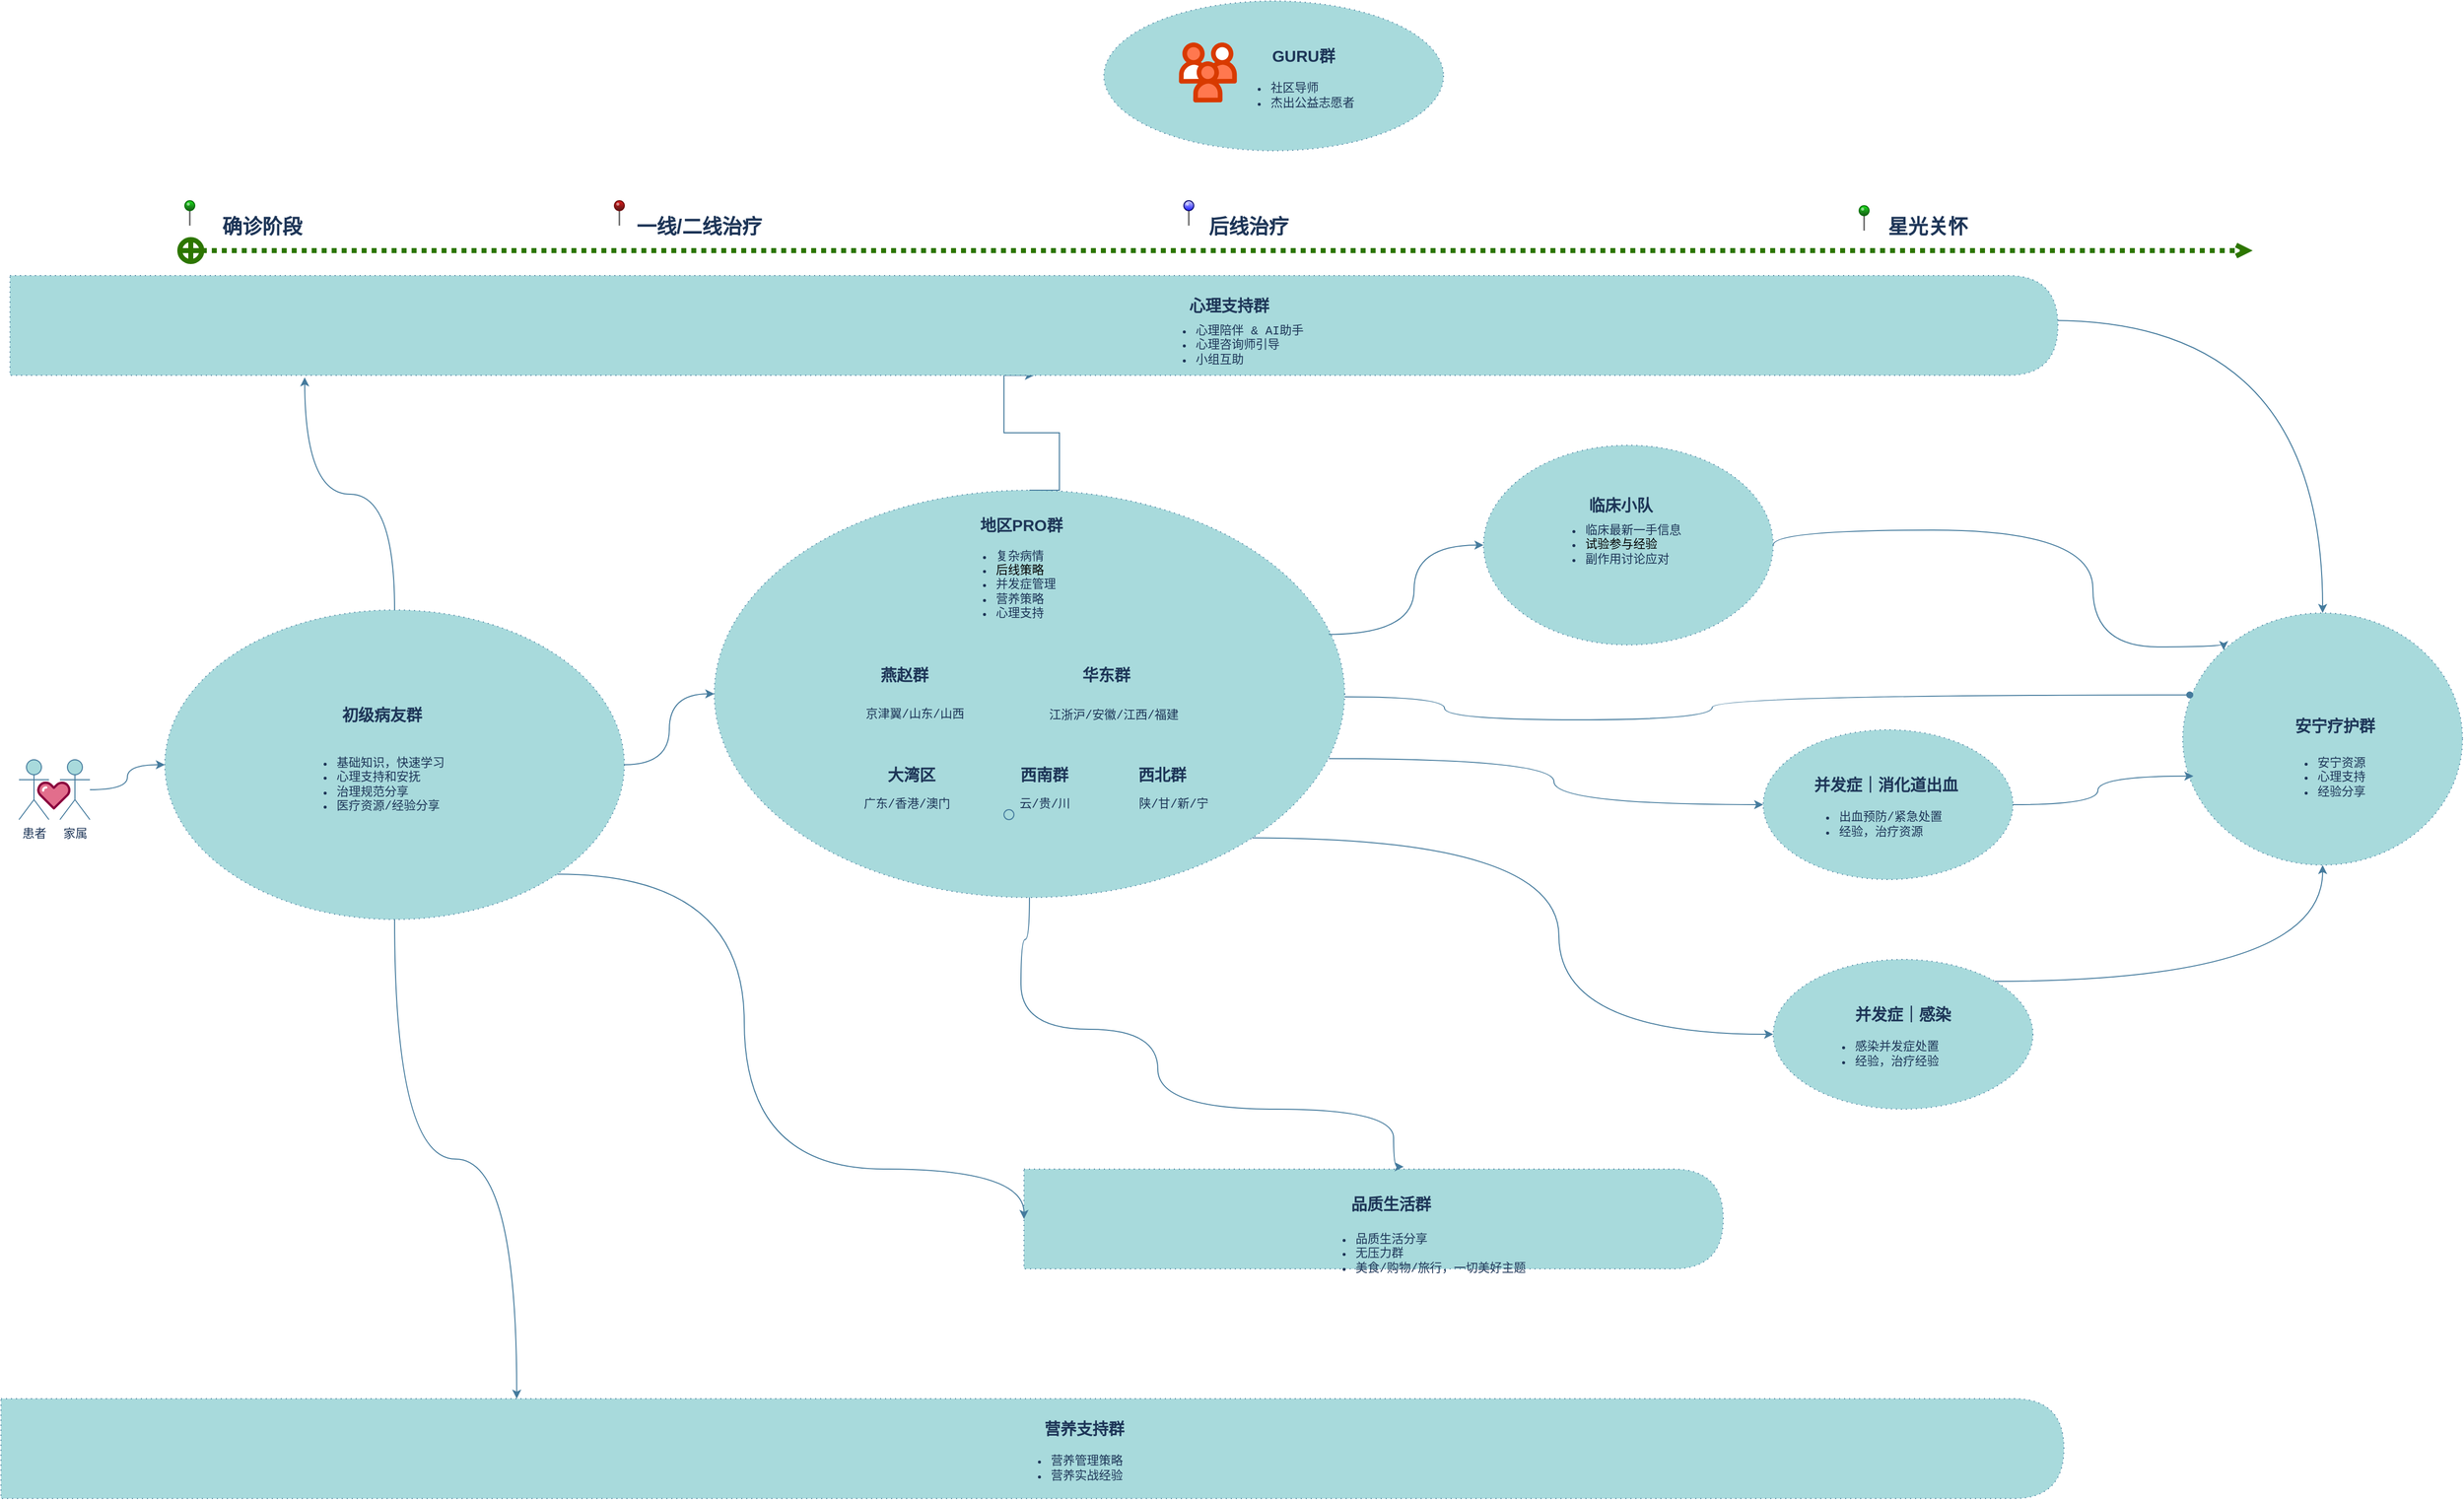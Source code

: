 <mxfile version="28.2.2">
  <diagram name="第 1 页" id="ONQ_GF-xP0x4ZCpnbo76">
    <mxGraphModel dx="3295" dy="2917" grid="0" gridSize="10" guides="1" tooltips="1" connect="1" arrows="1" fold="1" page="1" pageScale="1" pageWidth="827" pageHeight="1169" math="0" shadow="0">
      <root>
        <mxCell id="0" />
        <mxCell id="1" parent="0" />
        <mxCell id="OjFr8VCKTWFn-IBEbzEM-61" value="" style="group;labelBackgroundColor=none;fontColor=#1D3557;" vertex="1" connectable="0" parent="1">
          <mxGeometry x="280" y="-550" width="350" height="150" as="geometry" />
        </mxCell>
        <mxCell id="OjFr8VCKTWFn-IBEbzEM-62" value="" style="ellipse;whiteSpace=wrap;html=1;dashed=1;dashPattern=1 4;labelBackgroundColor=none;fillColor=#A8DADC;strokeColor=#457B9D;fontColor=#1D3557;" vertex="1" parent="OjFr8VCKTWFn-IBEbzEM-61">
          <mxGeometry width="340" height="150" as="geometry" />
        </mxCell>
        <mxCell id="OjFr8VCKTWFn-IBEbzEM-63" value="GURU群" style="text;strokeColor=none;align=center;fillColor=none;html=1;verticalAlign=middle;whiteSpace=wrap;rounded=0;fontColor=#1D3557;fontStyle=1;fontSize=16;labelBackgroundColor=none;" vertex="1" parent="OjFr8VCKTWFn-IBEbzEM-61">
          <mxGeometry x="86.763" y="40" width="226.471" height="30" as="geometry" />
        </mxCell>
        <mxCell id="OjFr8VCKTWFn-IBEbzEM-64" value="&lt;ul&gt;&lt;li&gt;社区导师&lt;/li&gt;&lt;li&gt;杰出公益志愿者&lt;/li&gt;&lt;/ul&gt;" style="text;strokeColor=none;align=left;fillColor=none;html=1;verticalAlign=middle;whiteSpace=wrap;rounded=0;fontFamily=Courier New;labelBackgroundColor=none;fontColor=#1D3557;" vertex="1" parent="OjFr8VCKTWFn-IBEbzEM-61">
          <mxGeometry x="124.508" y="80" width="205.882" height="30" as="geometry" />
        </mxCell>
        <mxCell id="OjFr8VCKTWFn-IBEbzEM-66" value="" style="points=[];aspect=fixed;html=1;align=center;shadow=0;dashed=0;fillColor=#A8DADC;strokeColor=none;shape=mxgraph.alibaba_cloud.analyticdb_for_postgresql;labelBackgroundColor=none;fontColor=#1D3557;" vertex="1" parent="OjFr8VCKTWFn-IBEbzEM-61">
          <mxGeometry x="59.999" y="50.25" width="43.224" height="42.706" as="geometry" />
        </mxCell>
        <mxCell id="OjFr8VCKTWFn-IBEbzEM-73" value="" style="points=[];aspect=fixed;html=1;align=center;shadow=0;dashed=0;fillColor=#A8DADC;strokeColor=none;shape=mxgraph.alibaba_cloud.analyticdb_for_postgresql;fontColor=#1D3557;labelBackgroundColor=none;" vertex="1" parent="OjFr8VCKTWFn-IBEbzEM-61">
          <mxGeometry x="60.006" y="46.85" width="50.1" height="49.5" as="geometry" />
        </mxCell>
        <mxCell id="OjFr8VCKTWFn-IBEbzEM-88" value="" style="verticalLabelPosition=bottom;aspect=fixed;html=1;shape=mxgraph.salesforce.employees;fillColorStyles=fillColor2,fillColor3,fillColor4;fillColor2=#d83a00;fillColor3=#ff784f;fillColor4=#ffffff;fillColor=none;strokeColor=none;fontColor=#1D3557;" vertex="1" parent="OjFr8VCKTWFn-IBEbzEM-61">
          <mxGeometry x="75" y="41.6" width="58.2" height="60" as="geometry" />
        </mxCell>
        <mxCell id="OjFr8VCKTWFn-IBEbzEM-21" value="" style="ellipse;whiteSpace=wrap;html=1;dashed=1;dashPattern=1 4;labelBackgroundColor=none;fillColor=#A8DADC;strokeColor=#457B9D;fontColor=#1D3557;" vertex="1" parent="1">
          <mxGeometry x="-110" y="-60" width="631" height="408" as="geometry" />
        </mxCell>
        <mxCell id="OjFr8VCKTWFn-IBEbzEM-50" value="" style="shape=delay;whiteSpace=wrap;html=1;dashed=1;dashPattern=1 4;fillColor=#A8DADC;strokeColor=#457B9D;labelBackgroundColor=none;fontColor=#1D3557;" vertex="1" parent="1">
          <mxGeometry x="200" y="620" width="700" height="100" as="geometry" />
        </mxCell>
        <mxCell id="OjFr8VCKTWFn-IBEbzEM-47" style="edgeStyle=orthogonalEdgeStyle;rounded=0;orthogonalLoop=1;jettySize=auto;html=1;curved=1;labelBackgroundColor=none;strokeColor=#457B9D;fontColor=default;" edge="1" parent="1" target="OjFr8VCKTWFn-IBEbzEM-27">
          <mxGeometry relative="1" as="geometry">
            <mxPoint x="1230" y="-230" as="sourcePoint" />
          </mxGeometry>
        </mxCell>
        <mxCell id="OjFr8VCKTWFn-IBEbzEM-27" value="" style="ellipse;whiteSpace=wrap;html=1;dashed=1;dashPattern=1 4;labelBackgroundColor=none;fillColor=#A8DADC;strokeColor=#457B9D;fontColor=#1D3557;" vertex="1" parent="1">
          <mxGeometry x="1360" y="63" width="280" height="252.5" as="geometry" />
        </mxCell>
        <mxCell id="OjFr8VCKTWFn-IBEbzEM-81" style="edgeStyle=orthogonalEdgeStyle;rounded=0;orthogonalLoop=1;jettySize=auto;html=1;exitX=1;exitY=0.5;exitDx=0;exitDy=0;entryX=0;entryY=0;entryDx=0;entryDy=0;strokeColor=#457B9D;fontColor=default;fillColor=#A8DADC;curved=1;labelBackgroundColor=none;" edge="1" parent="1" source="OjFr8VCKTWFn-IBEbzEM-26" target="OjFr8VCKTWFn-IBEbzEM-27">
          <mxGeometry relative="1" as="geometry">
            <Array as="points">
              <mxPoint x="1270" y="-20" />
              <mxPoint x="1270" y="97" />
            </Array>
          </mxGeometry>
        </mxCell>
        <mxCell id="OjFr8VCKTWFn-IBEbzEM-26" value="" style="ellipse;whiteSpace=wrap;html=1;dashed=1;dashPattern=1 4;labelBackgroundColor=none;fillColor=#A8DADC;strokeColor=#457B9D;fontColor=#1D3557;" vertex="1" parent="1">
          <mxGeometry x="660" y="-105" width="290" height="200" as="geometry" />
        </mxCell>
        <mxCell id="OjFr8VCKTWFn-IBEbzEM-40" style="edgeStyle=orthogonalEdgeStyle;rounded=0;orthogonalLoop=1;jettySize=auto;html=1;exitX=0.975;exitY=0.354;exitDx=0;exitDy=0;curved=1;labelBackgroundColor=none;strokeColor=#457B9D;fontColor=default;exitPerimeter=0;" edge="1" parent="1" source="OjFr8VCKTWFn-IBEbzEM-21" target="OjFr8VCKTWFn-IBEbzEM-26">
          <mxGeometry relative="1" as="geometry" />
        </mxCell>
        <mxCell id="OjFr8VCKTWFn-IBEbzEM-53" style="edgeStyle=orthogonalEdgeStyle;rounded=0;orthogonalLoop=1;jettySize=auto;html=1;exitX=0.5;exitY=1;exitDx=0;exitDy=0;entryX=0.543;entryY=-0.023;entryDx=0;entryDy=0;curved=1;labelBackgroundColor=none;strokeColor=#457B9D;fontColor=default;entryPerimeter=0;" edge="1" parent="1" source="OjFr8VCKTWFn-IBEbzEM-21" target="OjFr8VCKTWFn-IBEbzEM-50">
          <mxGeometry relative="1" as="geometry">
            <Array as="points">
              <mxPoint x="197" y="390" />
              <mxPoint x="197" y="480" />
              <mxPoint x="334" y="480" />
              <mxPoint x="334" y="560" />
              <mxPoint x="570" y="560" />
              <mxPoint x="570" y="618" />
            </Array>
          </mxGeometry>
        </mxCell>
        <mxCell id="OjFr8VCKTWFn-IBEbzEM-70" style="edgeStyle=entityRelationEdgeStyle;rounded=0;orthogonalLoop=1;jettySize=auto;html=1;exitX=0.5;exitY=0;exitDx=0;exitDy=0;entryX=0.5;entryY=1;entryDx=0;entryDy=0;labelBackgroundColor=none;strokeColor=#457B9D;fontColor=default;" edge="1" parent="1" source="OjFr8VCKTWFn-IBEbzEM-21" target="OjFr8VCKTWFn-IBEbzEM-51">
          <mxGeometry relative="1" as="geometry" />
        </mxCell>
        <mxCell id="OjFr8VCKTWFn-IBEbzEM-39" style="edgeStyle=orthogonalEdgeStyle;rounded=0;orthogonalLoop=1;jettySize=auto;html=1;exitX=1;exitY=0.5;exitDx=0;exitDy=0;curved=1;labelBackgroundColor=none;strokeColor=#457B9D;fontColor=default;" edge="1" parent="1" source="OjFr8VCKTWFn-IBEbzEM-20" target="OjFr8VCKTWFn-IBEbzEM-21">
          <mxGeometry relative="1" as="geometry" />
        </mxCell>
        <mxCell id="OjFr8VCKTWFn-IBEbzEM-52" style="edgeStyle=orthogonalEdgeStyle;rounded=0;orthogonalLoop=1;jettySize=auto;html=1;exitX=1;exitY=1;exitDx=0;exitDy=0;entryX=0;entryY=0.5;entryDx=0;entryDy=0;curved=1;labelBackgroundColor=none;strokeColor=#457B9D;fontColor=default;" edge="1" parent="1" source="OjFr8VCKTWFn-IBEbzEM-20" target="OjFr8VCKTWFn-IBEbzEM-50">
          <mxGeometry relative="1" as="geometry">
            <Array as="points">
              <mxPoint x="-80" y="324" />
              <mxPoint x="-80" y="620" />
              <mxPoint x="200" y="620" />
            </Array>
          </mxGeometry>
        </mxCell>
        <mxCell id="OjFr8VCKTWFn-IBEbzEM-82" style="edgeStyle=orthogonalEdgeStyle;rounded=0;orthogonalLoop=1;jettySize=auto;html=1;exitX=0.5;exitY=1;exitDx=0;exitDy=0;entryX=0.25;entryY=0;entryDx=0;entryDy=0;strokeColor=#457B9D;fontColor=default;fillColor=#A8DADC;curved=1;labelBackgroundColor=none;" edge="1" parent="1" source="OjFr8VCKTWFn-IBEbzEM-20" target="OjFr8VCKTWFn-IBEbzEM-77">
          <mxGeometry relative="1" as="geometry" />
        </mxCell>
        <mxCell id="OjFr8VCKTWFn-IBEbzEM-20" value="" style="ellipse;whiteSpace=wrap;html=1;dashed=1;dashPattern=1 4;labelBackgroundColor=none;fillColor=#A8DADC;strokeColor=#457B9D;fontColor=#1D3557;" vertex="1" parent="1">
          <mxGeometry x="-660" y="60" width="460" height="310" as="geometry" />
        </mxCell>
        <mxCell id="AKE3hOe5DT-UgDDL9yFq-1" value="" style="ellipse;whiteSpace=wrap;html=1;aspect=fixed;labelBackgroundColor=none;fillColor=#A8DADC;strokeColor=#457B9D;fontColor=#1D3557;" parent="1" vertex="1">
          <mxGeometry x="180" y="260" width="10" height="10" as="geometry" />
        </mxCell>
        <mxCell id="AKE3hOe5DT-UgDDL9yFq-2" value="初级病友群" style="text;strokeColor=none;align=center;fillColor=none;html=1;verticalAlign=middle;whiteSpace=wrap;rounded=0;fontColor=#1D3557;fontStyle=1;fontSize=16;labelBackgroundColor=none;" parent="1" vertex="1">
          <mxGeometry x="-490" y="150" width="95" height="30" as="geometry" />
        </mxCell>
        <mxCell id="AKE3hOe5DT-UgDDL9yFq-3" value="&lt;ul&gt;&lt;li&gt;基础知识，快速学习&lt;/li&gt;&lt;li&gt;心理支持和安抚&lt;/li&gt;&lt;li&gt;治理规范分享&lt;/li&gt;&lt;li&gt;医疗资源/经验分享&lt;/li&gt;&lt;/ul&gt;" style="text;strokeColor=none;align=left;fillColor=none;html=1;verticalAlign=middle;whiteSpace=wrap;rounded=0;fontFamily=Courier New;labelBackgroundColor=none;fontColor=#1D3557;" parent="1" vertex="1">
          <mxGeometry x="-530" y="220" width="210" height="30" as="geometry" />
        </mxCell>
        <mxCell id="OjFr8VCKTWFn-IBEbzEM-1" value="临床小队" style="text;strokeColor=none;align=center;fillColor=none;html=1;verticalAlign=middle;whiteSpace=wrap;rounded=0;fontColor=#1D3557;fontStyle=1;fontSize=16;labelBackgroundColor=none;" vertex="1" parent="1">
          <mxGeometry x="750" y="-60" width="95" height="30" as="geometry" />
        </mxCell>
        <mxCell id="OjFr8VCKTWFn-IBEbzEM-2" value="&lt;div&gt;&lt;ul&gt;&lt;li&gt;临床最新一手信息&lt;/li&gt;&lt;li&gt;&lt;span style=&quot;background-color: transparent; color: light-dark(rgb(0, 0, 0), rgb(255, 255, 255));&quot;&gt;试验参与经验&lt;/span&gt;&lt;/li&gt;&lt;li&gt;副作用讨论应对&lt;/li&gt;&lt;/ul&gt;&lt;/div&gt;" style="text;strokeColor=none;align=left;fillColor=none;html=1;verticalAlign=middle;whiteSpace=wrap;rounded=0;fontFamily=Courier New;labelBackgroundColor=none;fontColor=#1D3557;" vertex="1" parent="1">
          <mxGeometry x="720" y="-20" width="150" height="30" as="geometry" />
        </mxCell>
        <mxCell id="OjFr8VCKTWFn-IBEbzEM-3" value="地区PRO群" style="text;strokeColor=none;align=center;fillColor=none;html=1;verticalAlign=middle;whiteSpace=wrap;rounded=0;fontColor=#1D3557;fontStyle=1;fontSize=16;labelBackgroundColor=none;" vertex="1" parent="1">
          <mxGeometry x="150" y="-40" width="95" height="30" as="geometry" />
        </mxCell>
        <mxCell id="OjFr8VCKTWFn-IBEbzEM-4" value="&lt;ul&gt;&lt;li&gt;复杂病情&lt;/li&gt;&lt;li&gt;&lt;span style=&quot;background-color: transparent; color: light-dark(rgb(0, 0, 0), rgb(255, 255, 255));&quot;&gt;后线策略&lt;/span&gt;&lt;/li&gt;&lt;li&gt;并发症管理&lt;/li&gt;&lt;li&gt;营养策略&lt;/li&gt;&lt;li&gt;心理支持&lt;/li&gt;&lt;/ul&gt;" style="text;strokeColor=none;align=left;fillColor=none;html=1;verticalAlign=middle;whiteSpace=wrap;rounded=0;fontFamily=Courier New;labelBackgroundColor=none;fontColor=#1D3557;" vertex="1" parent="1">
          <mxGeometry x="130" y="20" width="150" height="30" as="geometry" />
        </mxCell>
        <mxCell id="OjFr8VCKTWFn-IBEbzEM-6" value="安宁疗护群" style="text;strokeColor=none;align=center;fillColor=none;html=1;verticalAlign=middle;whiteSpace=wrap;rounded=0;fontColor=#1D3557;fontStyle=1;fontSize=16;labelBackgroundColor=none;" vertex="1" parent="1">
          <mxGeometry x="1465" y="161" width="95" height="30" as="geometry" />
        </mxCell>
        <mxCell id="OjFr8VCKTWFn-IBEbzEM-7" value="&lt;ul&gt;&lt;li&gt;安宁资源&lt;/li&gt;&lt;li&gt;心理支持&lt;/li&gt;&lt;li&gt;经验分享&lt;/li&gt;&lt;/ul&gt;" style="text;strokeColor=none;align=left;fillColor=none;html=1;verticalAlign=middle;whiteSpace=wrap;rounded=0;fontFamily=Courier New;labelBackgroundColor=none;fontColor=#1D3557;" vertex="1" parent="1">
          <mxGeometry x="1452.5" y="213" width="150" height="30" as="geometry" />
        </mxCell>
        <mxCell id="OjFr8VCKTWFn-IBEbzEM-8" value="燕赵群" style="text;strokeColor=none;align=center;fillColor=none;html=1;verticalAlign=middle;whiteSpace=wrap;rounded=0;fontColor=#1D3557;fontStyle=1;fontSize=16;labelBackgroundColor=none;" vertex="1" parent="1">
          <mxGeometry x="33" y="110" width="95" height="30" as="geometry" />
        </mxCell>
        <mxCell id="OjFr8VCKTWFn-IBEbzEM-9" value="京津翼/山东/山西" style="text;strokeColor=none;align=center;fillColor=none;html=1;verticalAlign=middle;whiteSpace=wrap;rounded=0;fontFamily=Courier New;labelBackgroundColor=none;fontColor=#1D3557;" vertex="1" parent="1">
          <mxGeometry x="26" y="150" width="130" height="30" as="geometry" />
        </mxCell>
        <mxCell id="OjFr8VCKTWFn-IBEbzEM-12" value="广东/香港/澳门" style="text;strokeColor=none;align=center;fillColor=none;html=1;verticalAlign=middle;whiteSpace=wrap;rounded=0;fontFamily=Courier New;labelBackgroundColor=none;fontColor=#1D3557;" vertex="1" parent="1">
          <mxGeometry x="18" y="240" width="130" height="30" as="geometry" />
        </mxCell>
        <mxCell id="OjFr8VCKTWFn-IBEbzEM-13" value="大湾区" style="text;strokeColor=none;align=center;fillColor=none;html=1;verticalAlign=middle;whiteSpace=wrap;rounded=0;fontColor=#1D3557;fontStyle=1;fontSize=16;labelBackgroundColor=none;" vertex="1" parent="1">
          <mxGeometry x="40" y="210" width="95" height="30" as="geometry" />
        </mxCell>
        <mxCell id="OjFr8VCKTWFn-IBEbzEM-14" value="华东群" style="text;strokeColor=none;align=center;fillColor=none;html=1;verticalAlign=middle;whiteSpace=wrap;rounded=0;fontColor=#1D3557;fontStyle=1;fontSize=16;labelBackgroundColor=none;" vertex="1" parent="1">
          <mxGeometry x="235" y="110" width="95" height="30" as="geometry" />
        </mxCell>
        <mxCell id="OjFr8VCKTWFn-IBEbzEM-15" value="西南群" style="text;strokeColor=none;align=center;fillColor=none;html=1;verticalAlign=middle;whiteSpace=wrap;rounded=0;fontColor=#1D3557;fontStyle=1;fontSize=16;labelBackgroundColor=none;" vertex="1" parent="1">
          <mxGeometry x="173" y="210" width="95" height="30" as="geometry" />
        </mxCell>
        <mxCell id="OjFr8VCKTWFn-IBEbzEM-16" value="江浙沪/安徽/江西/福建" style="text;strokeColor=none;align=center;fillColor=none;html=1;verticalAlign=middle;whiteSpace=wrap;rounded=0;fontFamily=Courier New;labelBackgroundColor=none;fontColor=#1D3557;" vertex="1" parent="1">
          <mxGeometry x="220" y="151.25" width="140" height="30" as="geometry" />
        </mxCell>
        <mxCell id="OjFr8VCKTWFn-IBEbzEM-17" value="云/贵/川" style="text;strokeColor=none;align=center;fillColor=none;html=1;verticalAlign=middle;whiteSpace=wrap;rounded=0;fontFamily=Courier New;labelBackgroundColor=none;fontColor=#1D3557;" vertex="1" parent="1">
          <mxGeometry x="150.5" y="240" width="140" height="30" as="geometry" />
        </mxCell>
        <mxCell id="OjFr8VCKTWFn-IBEbzEM-18" value="西北群" style="text;strokeColor=none;align=center;fillColor=none;html=1;verticalAlign=middle;whiteSpace=wrap;rounded=0;fontColor=#1D3557;fontStyle=1;fontSize=16;labelBackgroundColor=none;" vertex="1" parent="1">
          <mxGeometry x="290.5" y="210" width="95" height="30" as="geometry" />
        </mxCell>
        <mxCell id="OjFr8VCKTWFn-IBEbzEM-48" style="edgeStyle=orthogonalEdgeStyle;rounded=0;orthogonalLoop=1;jettySize=auto;html=1;exitX=1;exitY=1;exitDx=0;exitDy=0;entryX=0;entryY=0.5;entryDx=0;entryDy=0;curved=1;labelBackgroundColor=none;strokeColor=#457B9D;fontColor=default;" edge="1" parent="1" source="OjFr8VCKTWFn-IBEbzEM-21" target="OjFr8VCKTWFn-IBEbzEM-30">
          <mxGeometry relative="1" as="geometry" />
        </mxCell>
        <mxCell id="OjFr8VCKTWFn-IBEbzEM-19" value="陕/甘/新/宁" style="text;strokeColor=none;align=center;fillColor=none;html=1;verticalAlign=middle;whiteSpace=wrap;rounded=0;fontFamily=Courier New;labelBackgroundColor=none;fontColor=#1D3557;" vertex="1" parent="1">
          <mxGeometry x="280" y="240" width="140" height="30" as="geometry" />
        </mxCell>
        <mxCell id="OjFr8VCKTWFn-IBEbzEM-24" value="品质生活群" style="text;strokeColor=none;align=center;fillColor=none;html=1;verticalAlign=middle;whiteSpace=wrap;rounded=0;fontColor=#1D3557;fontStyle=1;fontSize=16;labelBackgroundColor=none;" vertex="1" parent="1">
          <mxGeometry x="520" y="640" width="95" height="30" as="geometry" />
        </mxCell>
        <mxCell id="OjFr8VCKTWFn-IBEbzEM-25" value="&lt;ul&gt;&lt;li&gt;品质生活分享&lt;/li&gt;&lt;li&gt;无压力群&lt;/li&gt;&lt;li&gt;美食/购物/旅行，一切美好主题&lt;/li&gt;&lt;/ul&gt;" style="text;strokeColor=none;align=left;fillColor=none;html=1;verticalAlign=middle;whiteSpace=wrap;rounded=0;fontFamily=Courier New;labelBackgroundColor=none;fontColor=#1D3557;" vertex="1" parent="1">
          <mxGeometry x="490" y="690" width="250" height="30" as="geometry" />
        </mxCell>
        <mxCell id="OjFr8VCKTWFn-IBEbzEM-38" style="edgeStyle=orthogonalEdgeStyle;rounded=0;orthogonalLoop=1;jettySize=auto;html=1;curved=1;labelBackgroundColor=none;strokeColor=#457B9D;fontColor=default;" edge="1" parent="1" source="OjFr8VCKTWFn-IBEbzEM-37" target="OjFr8VCKTWFn-IBEbzEM-20">
          <mxGeometry relative="1" as="geometry" />
        </mxCell>
        <mxCell id="OjFr8VCKTWFn-IBEbzEM-37" value="家属" style="shape=umlActor;verticalLabelPosition=bottom;verticalAlign=top;html=1;labelBackgroundColor=none;fillColor=#A8DADC;strokeColor=#457B9D;fontColor=#1D3557;" vertex="1" parent="1">
          <mxGeometry x="-765" y="210" width="30" height="60" as="geometry" />
        </mxCell>
        <mxCell id="OjFr8VCKTWFn-IBEbzEM-43" value="" style="group;labelBackgroundColor=none;fontColor=#1D3557;" vertex="1" connectable="0" parent="1">
          <mxGeometry x="940" y="180" width="250" height="150" as="geometry" />
        </mxCell>
        <mxCell id="OjFr8VCKTWFn-IBEbzEM-33" value="" style="ellipse;whiteSpace=wrap;html=1;dashed=1;dashPattern=1 4;labelBackgroundColor=none;fillColor=#A8DADC;strokeColor=#457B9D;fontColor=#1D3557;" vertex="1" parent="OjFr8VCKTWFn-IBEbzEM-43">
          <mxGeometry width="250.0" height="150" as="geometry" />
        </mxCell>
        <mxCell id="OjFr8VCKTWFn-IBEbzEM-34" value="并发症｜消化道出血" style="text;strokeColor=none;align=center;fillColor=none;html=1;verticalAlign=middle;whiteSpace=wrap;rounded=0;fontColor=#1D3557;fontStyle=1;fontSize=16;labelBackgroundColor=none;" vertex="1" parent="OjFr8VCKTWFn-IBEbzEM-43">
          <mxGeometry x="41.667" y="40" width="161.765" height="30" as="geometry" />
        </mxCell>
        <mxCell id="OjFr8VCKTWFn-IBEbzEM-35" value="&lt;ul&gt;&lt;li&gt;出血预防/紧急处置&lt;/li&gt;&lt;li&gt;经验，治疗资源&lt;/li&gt;&lt;/ul&gt;" style="text;strokeColor=none;align=left;fillColor=none;html=1;verticalAlign=middle;whiteSpace=wrap;rounded=0;fontFamily=Courier New;labelBackgroundColor=none;fontColor=#1D3557;" vertex="1" parent="OjFr8VCKTWFn-IBEbzEM-43">
          <mxGeometry x="34.318" y="80" width="170.227" height="30" as="geometry" />
        </mxCell>
        <mxCell id="OjFr8VCKTWFn-IBEbzEM-44" value="" style="group;labelBackgroundColor=none;fontColor=#1D3557;" vertex="1" connectable="0" parent="1">
          <mxGeometry x="950" y="410" width="260" height="150" as="geometry" />
        </mxCell>
        <mxCell id="OjFr8VCKTWFn-IBEbzEM-30" value="" style="ellipse;whiteSpace=wrap;html=1;dashed=1;dashPattern=1 4;labelBackgroundColor=none;fillColor=#A8DADC;strokeColor=#457B9D;fontColor=#1D3557;" vertex="1" parent="OjFr8VCKTWFn-IBEbzEM-44">
          <mxGeometry width="260" height="150" as="geometry" />
        </mxCell>
        <mxCell id="OjFr8VCKTWFn-IBEbzEM-31" value="并发症｜感染" style="text;strokeColor=none;align=center;fillColor=none;html=1;verticalAlign=middle;whiteSpace=wrap;rounded=0;fontColor=#1D3557;fontStyle=1;fontSize=16;labelBackgroundColor=none;" vertex="1" parent="OjFr8VCKTWFn-IBEbzEM-44">
          <mxGeometry x="70" y="40" width="120" height="30" as="geometry" />
        </mxCell>
        <mxCell id="OjFr8VCKTWFn-IBEbzEM-32" value="&lt;ul&gt;&lt;li&gt;感染并发症处置&lt;/li&gt;&lt;li&gt;经验，治疗经验&lt;/li&gt;&lt;/ul&gt;" style="text;strokeColor=none;align=left;fillColor=none;html=1;verticalAlign=middle;whiteSpace=wrap;rounded=0;fontFamily=Courier New;labelBackgroundColor=none;fontColor=#1D3557;" vertex="1" parent="OjFr8VCKTWFn-IBEbzEM-44">
          <mxGeometry x="40" y="80" width="150" height="30" as="geometry" />
        </mxCell>
        <mxCell id="OjFr8VCKTWFn-IBEbzEM-46" value="" style="group;labelBackgroundColor=none;fontColor=#1D3557;" vertex="1" connectable="0" parent="1">
          <mxGeometry x="330" y="-260" width="1135" height="85" as="geometry" />
        </mxCell>
        <mxCell id="OjFr8VCKTWFn-IBEbzEM-51" value="" style="shape=delay;whiteSpace=wrap;html=1;dashed=1;dashPattern=1 4;fillColor=#A8DADC;strokeColor=#457B9D;labelBackgroundColor=none;fontColor=#1D3557;" vertex="1" parent="OjFr8VCKTWFn-IBEbzEM-46">
          <mxGeometry x="-1145" y="-15" width="2050" height="100" as="geometry" />
        </mxCell>
        <mxCell id="OjFr8VCKTWFn-IBEbzEM-22" value="心理支持群" style="text;strokeColor=none;align=center;fillColor=none;html=1;verticalAlign=middle;whiteSpace=wrap;rounded=0;fontColor=#1D3557;fontStyle=1;fontSize=16;labelBackgroundColor=none;" vertex="1" parent="OjFr8VCKTWFn-IBEbzEM-46">
          <mxGeometry x="27.5" width="95" height="30" as="geometry" />
        </mxCell>
        <mxCell id="OjFr8VCKTWFn-IBEbzEM-23" value="&lt;ul&gt;&lt;li&gt;心理陪伴 &amp;amp; AI助手&lt;/li&gt;&lt;li&gt;心理咨询师引导&lt;/li&gt;&lt;li&gt;小组互助&lt;/li&gt;&lt;/ul&gt;" style="text;strokeColor=none;align=left;fillColor=none;html=1;verticalAlign=middle;whiteSpace=wrap;rounded=0;fontFamily=Courier New;labelBackgroundColor=none;fontColor=#1D3557;" vertex="1" parent="OjFr8VCKTWFn-IBEbzEM-46">
          <mxGeometry y="40" width="150" height="30" as="geometry" />
        </mxCell>
        <mxCell id="OjFr8VCKTWFn-IBEbzEM-54" value="确诊阶段" style="text;strokeColor=none;align=center;fillColor=none;html=1;verticalAlign=middle;whiteSpace=wrap;rounded=0;fontColor=#1D3557;fontStyle=1;fontSize=20;labelBackgroundColor=none;" vertex="1" parent="1">
          <mxGeometry x="-610" y="-340" width="95" height="30" as="geometry" />
        </mxCell>
        <mxCell id="OjFr8VCKTWFn-IBEbzEM-55" value="一线/二线治疗" style="text;strokeColor=none;align=center;fillColor=none;html=1;verticalAlign=middle;whiteSpace=wrap;rounded=0;fontColor=#1D3557;fontStyle=1;fontSize=20;labelBackgroundColor=none;" vertex="1" parent="1">
          <mxGeometry x="-220" y="-340" width="190" height="30" as="geometry" />
        </mxCell>
        <mxCell id="OjFr8VCKTWFn-IBEbzEM-56" value="后线治疗" style="text;strokeColor=none;align=center;fillColor=none;html=1;verticalAlign=middle;whiteSpace=wrap;rounded=0;fontColor=#1D3557;fontStyle=1;fontSize=20;labelBackgroundColor=none;" vertex="1" parent="1">
          <mxGeometry x="330" y="-340" width="190" height="30" as="geometry" />
        </mxCell>
        <mxCell id="OjFr8VCKTWFn-IBEbzEM-58" value="" style="endArrow=open;startArrow=circlePlus;endFill=0;startFill=0;html=1;rounded=1;labelBackgroundColor=none;strokeColor=#2D7600;fontColor=default;strokeWidth=5;fillColor=#60a917;curved=0;dashed=1;dashPattern=1 1;" edge="1" parent="1">
          <mxGeometry width="160" relative="1" as="geometry">
            <mxPoint x="-650" y="-300" as="sourcePoint" />
            <mxPoint x="1430" y="-300" as="targetPoint" />
          </mxGeometry>
        </mxCell>
        <mxCell id="OjFr8VCKTWFn-IBEbzEM-59" value="星光关怀" style="text;strokeColor=none;align=center;fillColor=none;html=1;verticalAlign=middle;whiteSpace=wrap;rounded=0;fontColor=#1D3557;fontStyle=1;fontSize=20;labelBackgroundColor=none;" vertex="1" parent="1">
          <mxGeometry x="1010" y="-340" width="190" height="30" as="geometry" />
        </mxCell>
        <mxCell id="OjFr8VCKTWFn-IBEbzEM-69" style="edgeStyle=orthogonalEdgeStyle;rounded=0;orthogonalLoop=1;jettySize=auto;html=1;curved=1;labelBackgroundColor=none;strokeColor=#457B9D;fontColor=default;" edge="1" parent="1" source="OjFr8VCKTWFn-IBEbzEM-20">
          <mxGeometry relative="1" as="geometry">
            <mxPoint x="-520" y="-173" as="targetPoint" />
          </mxGeometry>
        </mxCell>
        <mxCell id="OjFr8VCKTWFn-IBEbzEM-72" style="edgeStyle=orthogonalEdgeStyle;rounded=0;orthogonalLoop=1;jettySize=auto;html=1;curved=1;endArrow=oval;endFill=1;labelBackgroundColor=none;strokeColor=#457B9D;fontColor=default;entryX=0.025;entryY=0.325;entryDx=0;entryDy=0;entryPerimeter=0;" edge="1" parent="1" target="OjFr8VCKTWFn-IBEbzEM-27">
          <mxGeometry relative="1" as="geometry">
            <mxPoint x="521" y="147" as="sourcePoint" />
            <mxPoint x="662" y="110" as="targetPoint" />
            <Array as="points">
              <mxPoint x="621" y="147" />
              <mxPoint x="621" y="170" />
              <mxPoint x="889" y="170" />
              <mxPoint x="889" y="145" />
            </Array>
          </mxGeometry>
        </mxCell>
        <mxCell id="OjFr8VCKTWFn-IBEbzEM-74" style="edgeStyle=orthogonalEdgeStyle;rounded=0;orthogonalLoop=1;jettySize=auto;html=1;curved=1;labelBackgroundColor=none;strokeColor=#457B9D;fontColor=default;exitX=0.975;exitY=0.659;exitDx=0;exitDy=0;exitPerimeter=0;" edge="1" parent="1" source="OjFr8VCKTWFn-IBEbzEM-21" target="OjFr8VCKTWFn-IBEbzEM-33">
          <mxGeometry relative="1" as="geometry">
            <mxPoint x="420" y="260" as="sourcePoint" />
            <mxPoint x="1115" y="405" as="targetPoint" />
          </mxGeometry>
        </mxCell>
        <mxCell id="OjFr8VCKTWFn-IBEbzEM-77" value="" style="shape=delay;whiteSpace=wrap;html=1;dashed=1;dashPattern=1 4;fillColor=#A8DADC;strokeColor=#457B9D;labelBackgroundColor=none;fontColor=#1D3557;" vertex="1" parent="1">
          <mxGeometry x="-824" y="850" width="2065" height="100" as="geometry" />
        </mxCell>
        <mxCell id="OjFr8VCKTWFn-IBEbzEM-78" value="营养支持群" style="text;strokeColor=none;align=center;fillColor=none;html=1;verticalAlign=middle;whiteSpace=wrap;rounded=0;fontColor=#1D3557;fontStyle=1;fontSize=16;labelBackgroundColor=none;" vertex="1" parent="1">
          <mxGeometry x="212.5" y="865" width="95" height="30" as="geometry" />
        </mxCell>
        <mxCell id="OjFr8VCKTWFn-IBEbzEM-79" value="&lt;ul&gt;&lt;li&gt;营养管理策略&lt;/li&gt;&lt;li&gt;营养实战经验&lt;/li&gt;&lt;/ul&gt;" style="text;strokeColor=none;align=left;fillColor=none;html=1;verticalAlign=middle;whiteSpace=wrap;rounded=0;fontFamily=Courier New;labelBackgroundColor=none;fontColor=#1D3557;" vertex="1" parent="1">
          <mxGeometry x="185" y="905" width="150" height="30" as="geometry" />
        </mxCell>
        <mxCell id="OjFr8VCKTWFn-IBEbzEM-80" style="edgeStyle=orthogonalEdgeStyle;rounded=0;orthogonalLoop=1;jettySize=auto;html=1;exitX=1;exitY=0.5;exitDx=0;exitDy=0;entryX=0.038;entryY=0.647;entryDx=0;entryDy=0;entryPerimeter=0;strokeColor=#457B9D;fontColor=default;fillColor=#A8DADC;curved=1;labelBackgroundColor=none;" edge="1" parent="1" source="OjFr8VCKTWFn-IBEbzEM-33" target="OjFr8VCKTWFn-IBEbzEM-27">
          <mxGeometry relative="1" as="geometry" />
        </mxCell>
        <mxCell id="OjFr8VCKTWFn-IBEbzEM-85" style="edgeStyle=orthogonalEdgeStyle;rounded=0;orthogonalLoop=1;jettySize=auto;html=1;exitX=1;exitY=0;exitDx=0;exitDy=0;strokeColor=#457B9D;fontColor=default;fillColor=#A8DADC;curved=1;labelBackgroundColor=none;" edge="1" parent="1" source="OjFr8VCKTWFn-IBEbzEM-30" target="OjFr8VCKTWFn-IBEbzEM-27">
          <mxGeometry relative="1" as="geometry" />
        </mxCell>
        <mxCell id="OjFr8VCKTWFn-IBEbzEM-86" value="" style="verticalLabelPosition=bottom;aspect=fixed;html=1;shape=mxgraph.salesforce.service;fillColorStyles=fillColor2,fillColor3,fillColor4;fillColor2=#e26e8c;fillColor3=#8a033e;fillColor4=#ffffff;fillColor=none;strokeColor=none;fontColor=#1D3557;labelBackgroundColor=none;" vertex="1" parent="1">
          <mxGeometry x="-788" y="231.8" width="34.39" height="28.2" as="geometry" />
        </mxCell>
        <mxCell id="OjFr8VCKTWFn-IBEbzEM-89" value="" style="verticalLabelPosition=top;html=1;shadow=0;dashed=0;verticalAlign=bottom;strokeWidth=1;shape=mxgraph.ios.iPin;fillColor2=#dd0000;fillColor3=#440000;strokeColor=#660000;fontColor=#1D3557;fillColor=#A8DADC;" vertex="1" parent="1">
          <mxGeometry x="-210" y="-350" width="10" height="25" as="geometry" />
        </mxCell>
        <mxCell id="OjFr8VCKTWFn-IBEbzEM-90" value="" style="verticalLabelPosition=top;html=1;shadow=0;dashed=0;verticalAlign=bottom;strokeWidth=1;shape=mxgraph.ios.iPin;fillColor2=#ccccff;fillColor3=#0000ff;strokeColor=#000066;fontColor=#1D3557;fillColor=#A8DADC;" vertex="1" parent="1">
          <mxGeometry x="360" y="-350" width="10" height="25" as="geometry" />
        </mxCell>
        <mxCell id="OjFr8VCKTWFn-IBEbzEM-91" value="" style="verticalLabelPosition=top;html=1;shadow=0;dashed=0;verticalAlign=bottom;strokeWidth=1;shape=mxgraph.ios.iPin;fillColor2=#00dd00;fillColor3=#004400;strokeColor=#006600;fontColor=#1D3557;fillColor=#A8DADC;" vertex="1" parent="1">
          <mxGeometry x="-640" y="-350" width="10" height="25" as="geometry" />
        </mxCell>
        <mxCell id="OjFr8VCKTWFn-IBEbzEM-93" value="" style="verticalLabelPosition=top;html=1;shadow=0;dashed=0;verticalAlign=bottom;strokeWidth=1;shape=mxgraph.ios.iPin;fillColor2=#00dd00;fillColor3=#004400;strokeColor=#006600;fontColor=#1D3557;fillColor=#A8DADC;" vertex="1" parent="1">
          <mxGeometry x="1036" y="-345" width="10" height="25" as="geometry" />
        </mxCell>
        <mxCell id="OjFr8VCKTWFn-IBEbzEM-98" value="患者" style="shape=umlActor;verticalLabelPosition=bottom;verticalAlign=top;html=1;labelBackgroundColor=none;fillColor=#A8DADC;strokeColor=#457B9D;fontColor=#1D3557;" vertex="1" parent="1">
          <mxGeometry x="-806" y="210" width="30" height="60" as="geometry" />
        </mxCell>
      </root>
    </mxGraphModel>
  </diagram>
</mxfile>
